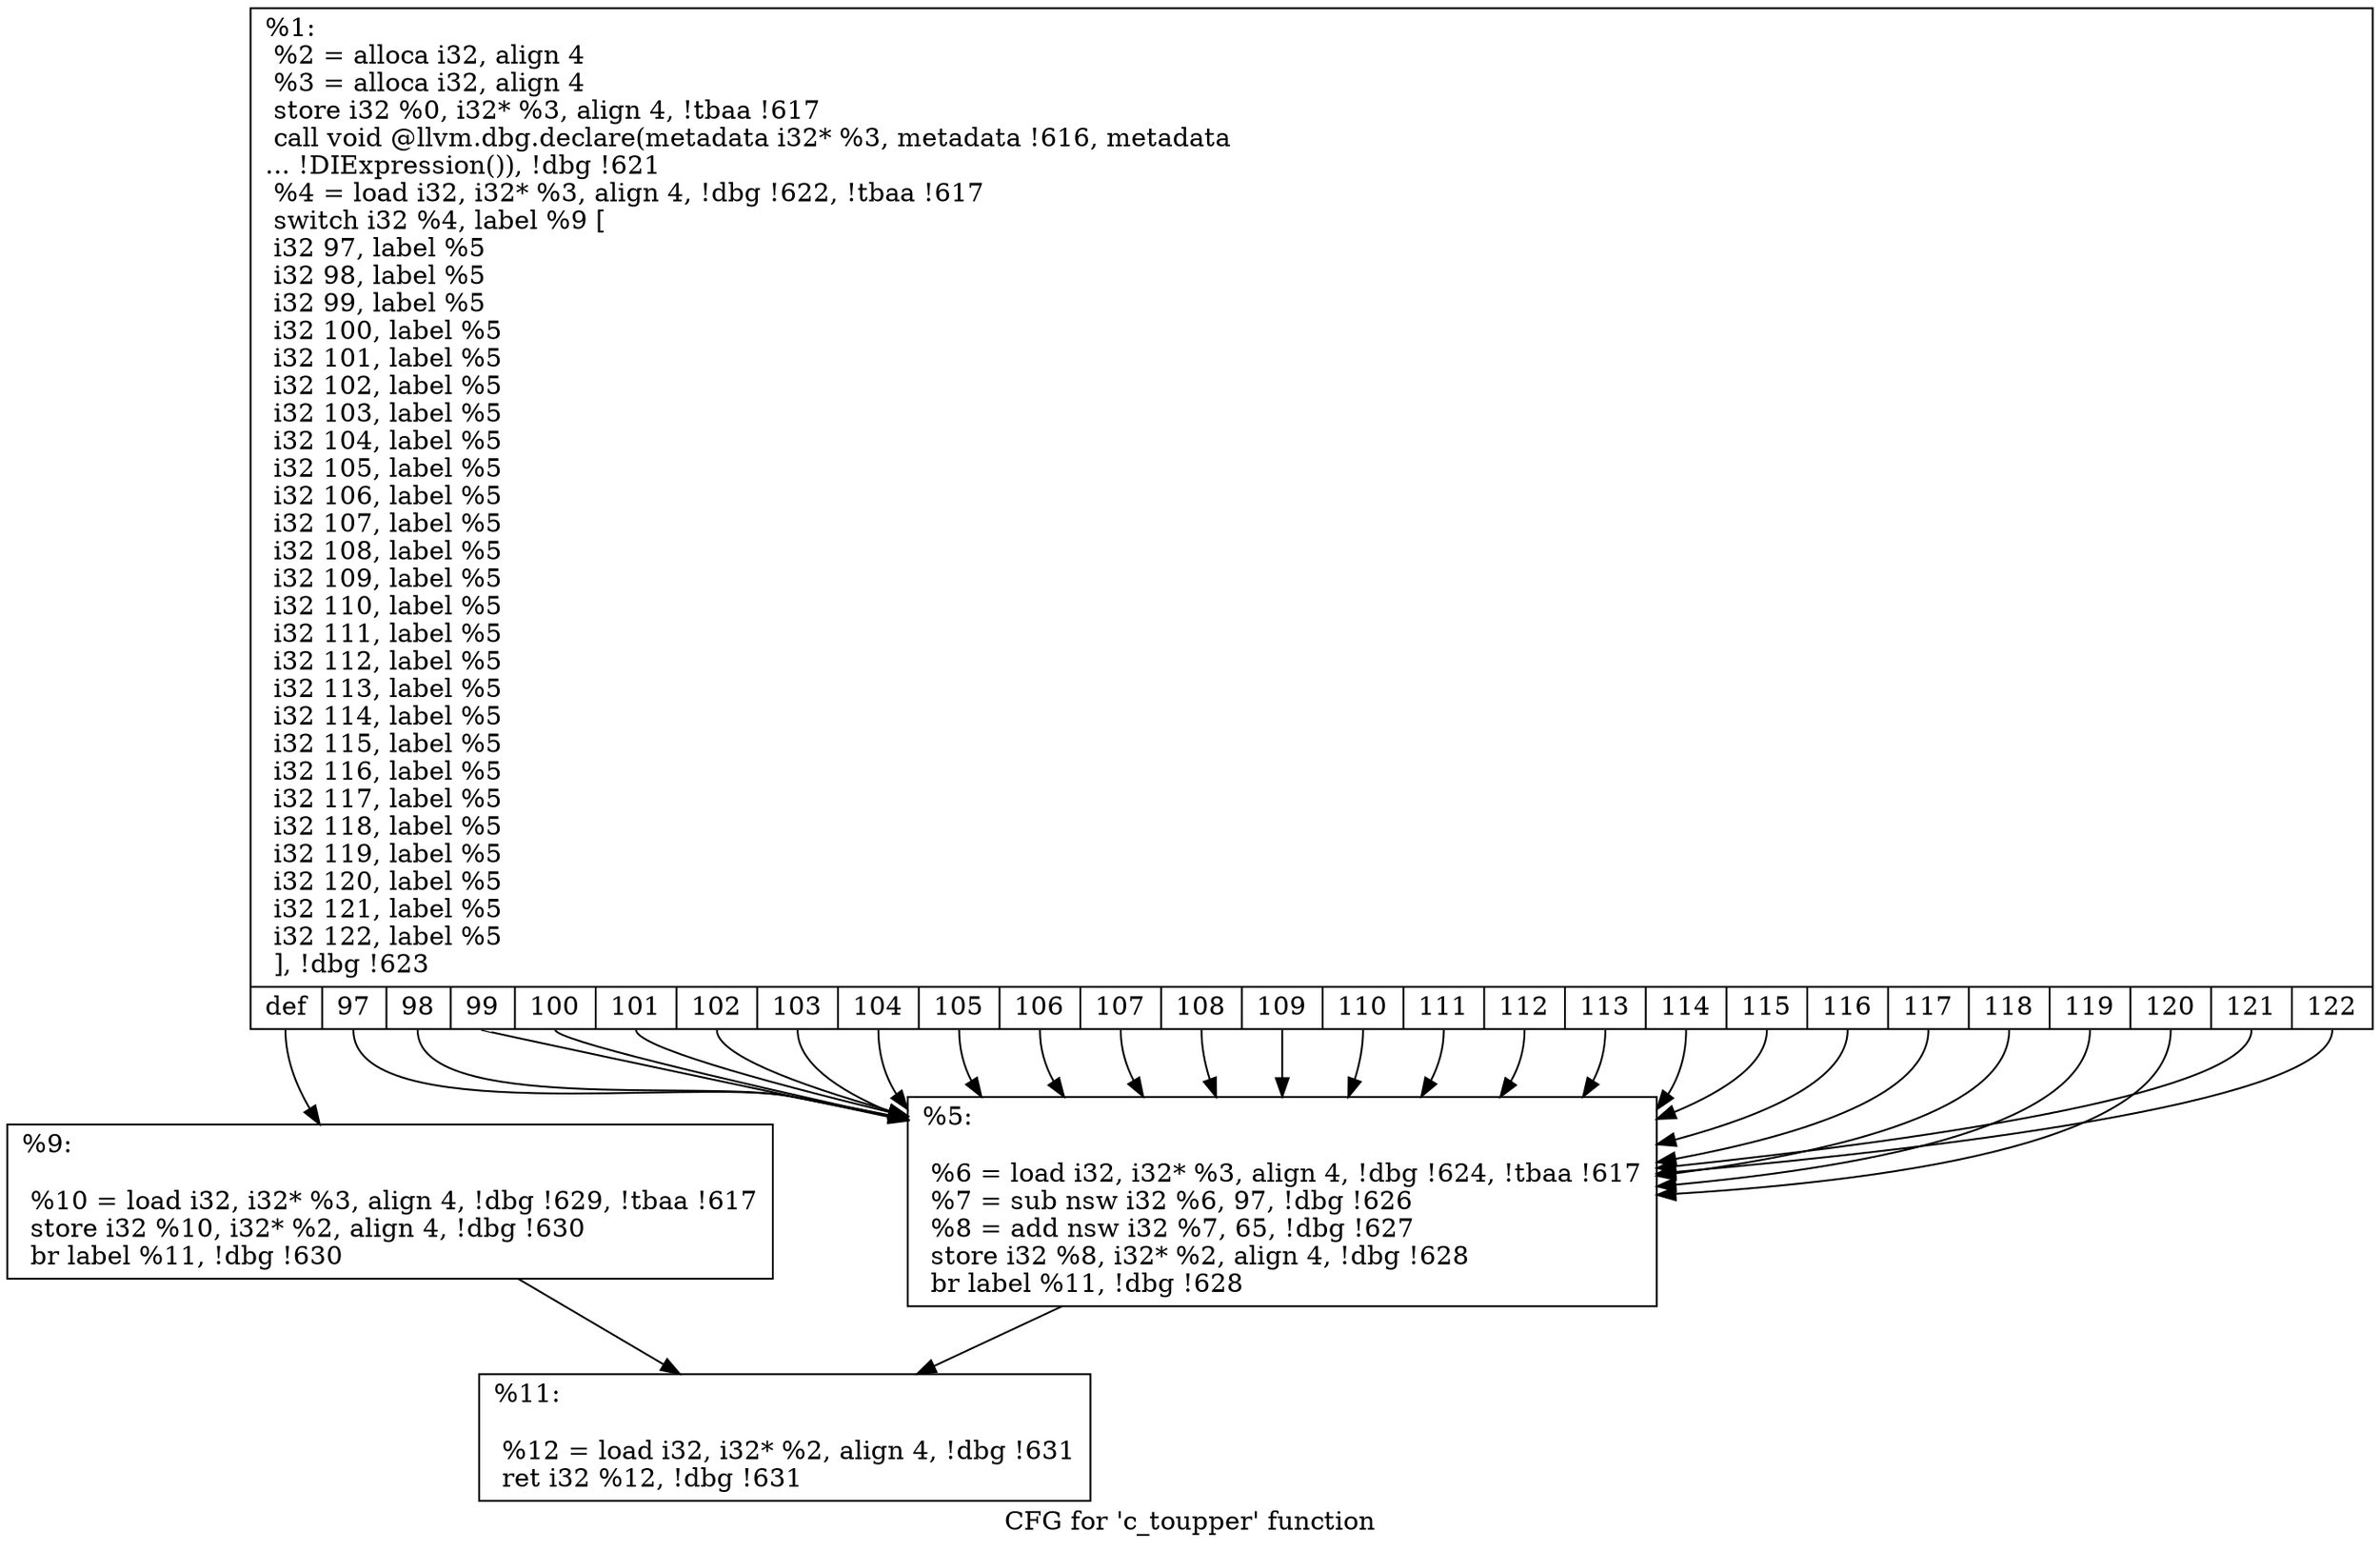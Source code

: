 digraph "CFG for 'c_toupper' function" {
	label="CFG for 'c_toupper' function";

	Node0x14fcb20 [shape=record,label="{%1:\l  %2 = alloca i32, align 4\l  %3 = alloca i32, align 4\l  store i32 %0, i32* %3, align 4, !tbaa !617\l  call void @llvm.dbg.declare(metadata i32* %3, metadata !616, metadata\l... !DIExpression()), !dbg !621\l  %4 = load i32, i32* %3, align 4, !dbg !622, !tbaa !617\l  switch i32 %4, label %9 [\l    i32 97, label %5\l    i32 98, label %5\l    i32 99, label %5\l    i32 100, label %5\l    i32 101, label %5\l    i32 102, label %5\l    i32 103, label %5\l    i32 104, label %5\l    i32 105, label %5\l    i32 106, label %5\l    i32 107, label %5\l    i32 108, label %5\l    i32 109, label %5\l    i32 110, label %5\l    i32 111, label %5\l    i32 112, label %5\l    i32 113, label %5\l    i32 114, label %5\l    i32 115, label %5\l    i32 116, label %5\l    i32 117, label %5\l    i32 118, label %5\l    i32 119, label %5\l    i32 120, label %5\l    i32 121, label %5\l    i32 122, label %5\l  ], !dbg !623\l|{<s0>def|<s1>97|<s2>98|<s3>99|<s4>100|<s5>101|<s6>102|<s7>103|<s8>104|<s9>105|<s10>106|<s11>107|<s12>108|<s13>109|<s14>110|<s15>111|<s16>112|<s17>113|<s18>114|<s19>115|<s20>116|<s21>117|<s22>118|<s23>119|<s24>120|<s25>121|<s26>122}}"];
	Node0x14fcb20:s0 -> Node0x14fcc20;
	Node0x14fcb20:s1 -> Node0x14fcbd0;
	Node0x14fcb20:s2 -> Node0x14fcbd0;
	Node0x14fcb20:s3 -> Node0x14fcbd0;
	Node0x14fcb20:s4 -> Node0x14fcbd0;
	Node0x14fcb20:s5 -> Node0x14fcbd0;
	Node0x14fcb20:s6 -> Node0x14fcbd0;
	Node0x14fcb20:s7 -> Node0x14fcbd0;
	Node0x14fcb20:s8 -> Node0x14fcbd0;
	Node0x14fcb20:s9 -> Node0x14fcbd0;
	Node0x14fcb20:s10 -> Node0x14fcbd0;
	Node0x14fcb20:s11 -> Node0x14fcbd0;
	Node0x14fcb20:s12 -> Node0x14fcbd0;
	Node0x14fcb20:s13 -> Node0x14fcbd0;
	Node0x14fcb20:s14 -> Node0x14fcbd0;
	Node0x14fcb20:s15 -> Node0x14fcbd0;
	Node0x14fcb20:s16 -> Node0x14fcbd0;
	Node0x14fcb20:s17 -> Node0x14fcbd0;
	Node0x14fcb20:s18 -> Node0x14fcbd0;
	Node0x14fcb20:s19 -> Node0x14fcbd0;
	Node0x14fcb20:s20 -> Node0x14fcbd0;
	Node0x14fcb20:s21 -> Node0x14fcbd0;
	Node0x14fcb20:s22 -> Node0x14fcbd0;
	Node0x14fcb20:s23 -> Node0x14fcbd0;
	Node0x14fcb20:s24 -> Node0x14fcbd0;
	Node0x14fcb20:s25 -> Node0x14fcbd0;
	Node0x14fcb20:s26 -> Node0x14fcbd0;
	Node0x14fcbd0 [shape=record,label="{%5:\l\l  %6 = load i32, i32* %3, align 4, !dbg !624, !tbaa !617\l  %7 = sub nsw i32 %6, 97, !dbg !626\l  %8 = add nsw i32 %7, 65, !dbg !627\l  store i32 %8, i32* %2, align 4, !dbg !628\l  br label %11, !dbg !628\l}"];
	Node0x14fcbd0 -> Node0x14fcc70;
	Node0x14fcc20 [shape=record,label="{%9:\l\l  %10 = load i32, i32* %3, align 4, !dbg !629, !tbaa !617\l  store i32 %10, i32* %2, align 4, !dbg !630\l  br label %11, !dbg !630\l}"];
	Node0x14fcc20 -> Node0x14fcc70;
	Node0x14fcc70 [shape=record,label="{%11:\l\l  %12 = load i32, i32* %2, align 4, !dbg !631\l  ret i32 %12, !dbg !631\l}"];
}
